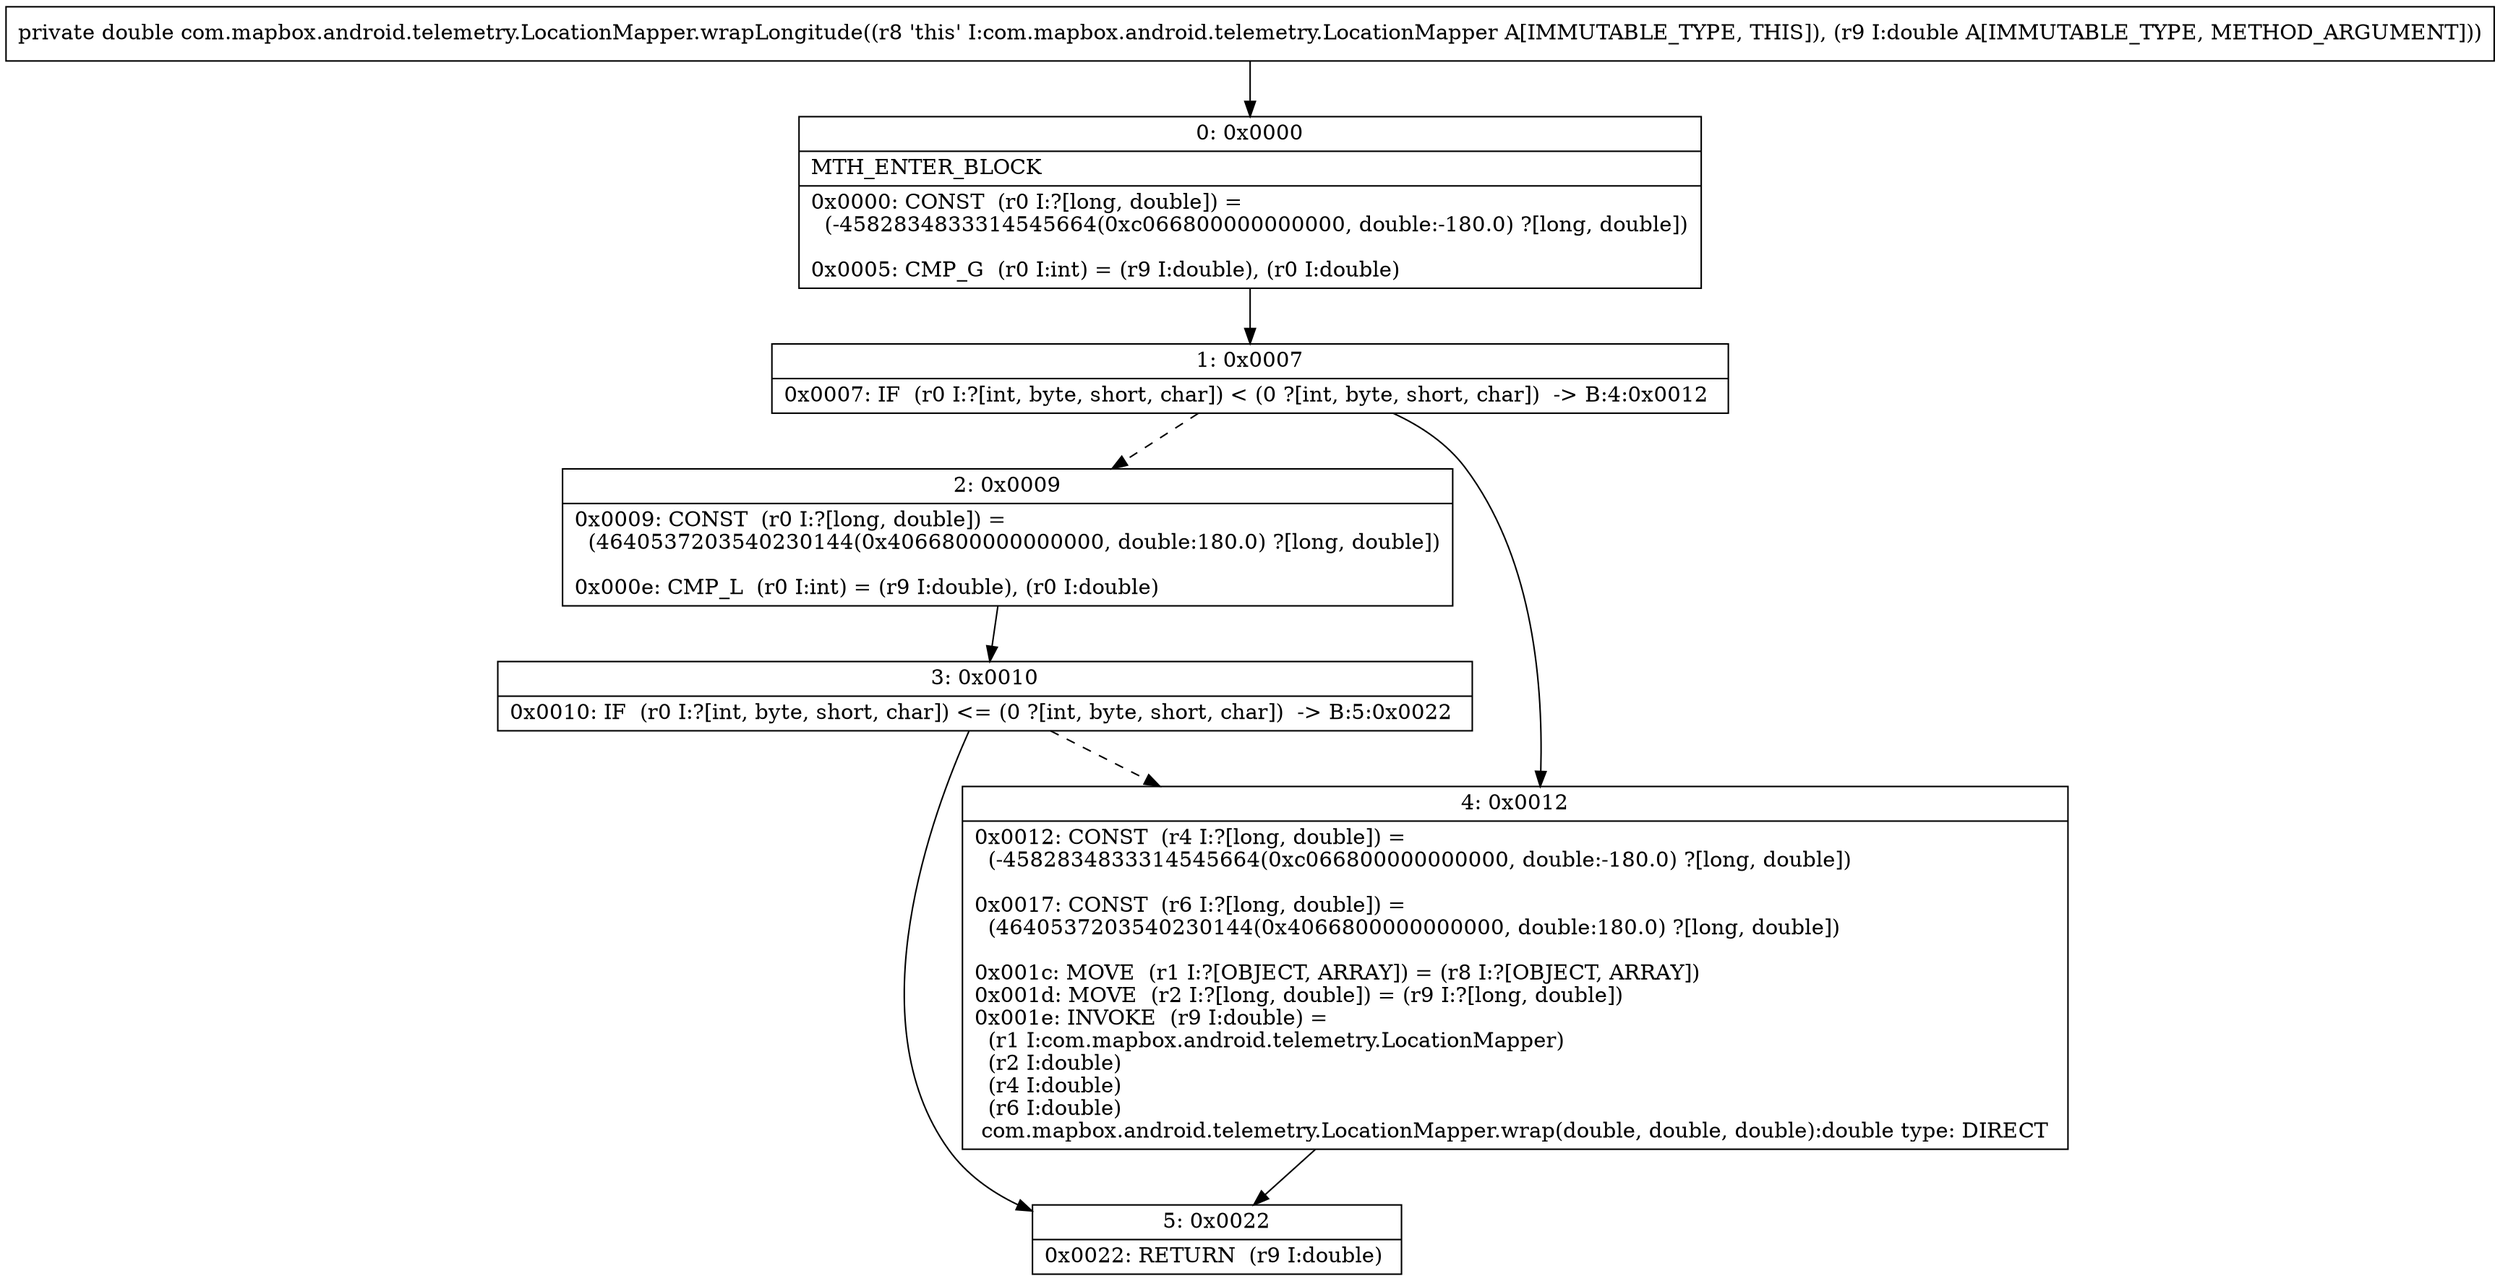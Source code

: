 digraph "CFG forcom.mapbox.android.telemetry.LocationMapper.wrapLongitude(D)D" {
Node_0 [shape=record,label="{0\:\ 0x0000|MTH_ENTER_BLOCK\l|0x0000: CONST  (r0 I:?[long, double]) = \l  (\-4582834833314545664(0xc066800000000000, double:\-180.0) ?[long, double])\l \l0x0005: CMP_G  (r0 I:int) = (r9 I:double), (r0 I:double) \l}"];
Node_1 [shape=record,label="{1\:\ 0x0007|0x0007: IF  (r0 I:?[int, byte, short, char]) \< (0 ?[int, byte, short, char])  \-\> B:4:0x0012 \l}"];
Node_2 [shape=record,label="{2\:\ 0x0009|0x0009: CONST  (r0 I:?[long, double]) = \l  (4640537203540230144(0x4066800000000000, double:180.0) ?[long, double])\l \l0x000e: CMP_L  (r0 I:int) = (r9 I:double), (r0 I:double) \l}"];
Node_3 [shape=record,label="{3\:\ 0x0010|0x0010: IF  (r0 I:?[int, byte, short, char]) \<= (0 ?[int, byte, short, char])  \-\> B:5:0x0022 \l}"];
Node_4 [shape=record,label="{4\:\ 0x0012|0x0012: CONST  (r4 I:?[long, double]) = \l  (\-4582834833314545664(0xc066800000000000, double:\-180.0) ?[long, double])\l \l0x0017: CONST  (r6 I:?[long, double]) = \l  (4640537203540230144(0x4066800000000000, double:180.0) ?[long, double])\l \l0x001c: MOVE  (r1 I:?[OBJECT, ARRAY]) = (r8 I:?[OBJECT, ARRAY]) \l0x001d: MOVE  (r2 I:?[long, double]) = (r9 I:?[long, double]) \l0x001e: INVOKE  (r9 I:double) = \l  (r1 I:com.mapbox.android.telemetry.LocationMapper)\l  (r2 I:double)\l  (r4 I:double)\l  (r6 I:double)\l com.mapbox.android.telemetry.LocationMapper.wrap(double, double, double):double type: DIRECT \l}"];
Node_5 [shape=record,label="{5\:\ 0x0022|0x0022: RETURN  (r9 I:double) \l}"];
MethodNode[shape=record,label="{private double com.mapbox.android.telemetry.LocationMapper.wrapLongitude((r8 'this' I:com.mapbox.android.telemetry.LocationMapper A[IMMUTABLE_TYPE, THIS]), (r9 I:double A[IMMUTABLE_TYPE, METHOD_ARGUMENT])) }"];
MethodNode -> Node_0;
Node_0 -> Node_1;
Node_1 -> Node_2[style=dashed];
Node_1 -> Node_4;
Node_2 -> Node_3;
Node_3 -> Node_4[style=dashed];
Node_3 -> Node_5;
Node_4 -> Node_5;
}

